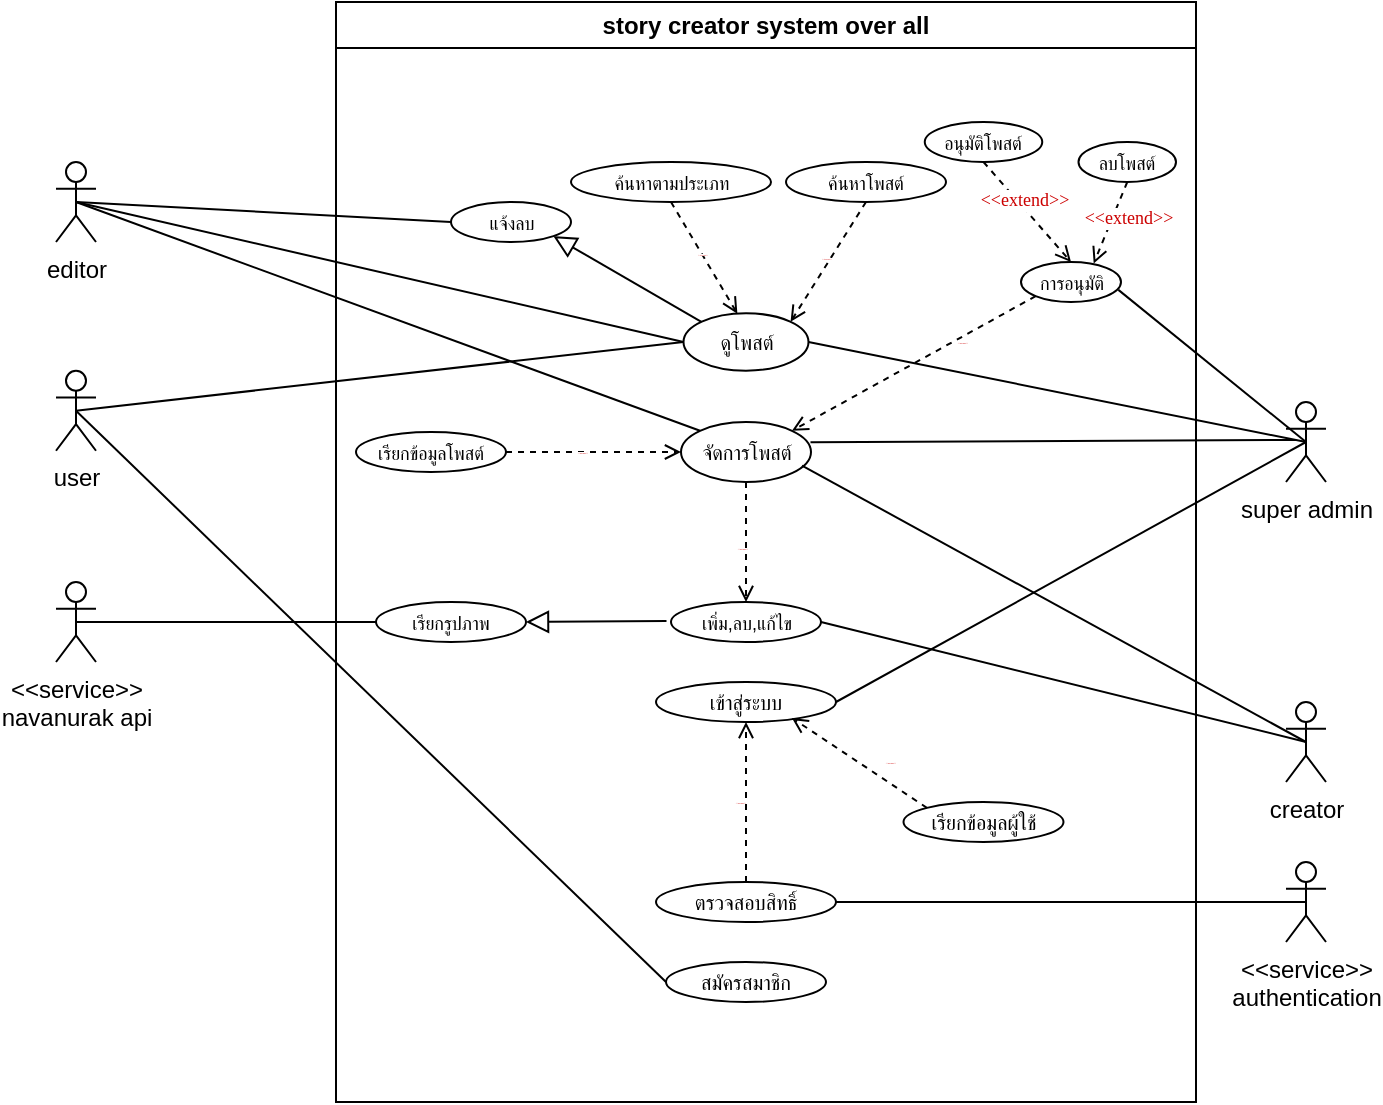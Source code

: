 <mxfile version="14.6.0" type="github">
  <diagram name="Page-1" id="e7e014a7-5840-1c2e-5031-d8a46d1fe8dd">
    <mxGraphModel dx="1878" dy="681" grid="1" gridSize="10" guides="1" tooltips="1" connect="1" arrows="1" fold="1" page="1" pageScale="1" pageWidth="1169" pageHeight="826" background="#ffffff" math="0" shadow="0">
      <root>
        <mxCell id="0" />
        <mxCell id="1" parent="0" />
        <mxCell id="2" value="story creator system over all" style="swimlane;whiteSpace=wrap" parent="1" vertex="1">
          <mxGeometry x="360" y="20" width="430" height="550" as="geometry" />
        </mxCell>
        <mxCell id="Cz4GhBqtjuzWgZA0urQM-53" value="&lt;span style=&quot;font-size: 10px&quot;&gt;ดูโพสต์&lt;/span&gt;" style="ellipse;whiteSpace=wrap;html=1;" vertex="1" parent="2">
          <mxGeometry x="173.75" y="155.62" width="62.5" height="28.75" as="geometry" />
        </mxCell>
        <mxCell id="Cz4GhBqtjuzWgZA0urQM-54" value="&lt;font style=&quot;font-size: 10px&quot;&gt;เข้าสู่ระบบ&lt;/font&gt;" style="ellipse;whiteSpace=wrap;html=1;" vertex="1" parent="2">
          <mxGeometry x="160" y="340" width="90" height="20" as="geometry" />
        </mxCell>
        <mxCell id="Cz4GhBqtjuzWgZA0urQM-55" value="&lt;font style=&quot;font-size: 10px&quot;&gt;สมัครสมาชิก&lt;/font&gt;" style="ellipse;whiteSpace=wrap;html=1;" vertex="1" parent="2">
          <mxGeometry x="165" y="480" width="80" height="20" as="geometry" />
        </mxCell>
        <mxCell id="Cz4GhBqtjuzWgZA0urQM-57" value="&lt;font style=&quot;font-size: 10px&quot;&gt;เรียกข้อมูลผู้ใช้&lt;/font&gt;" style="ellipse;whiteSpace=wrap;html=1;" vertex="1" parent="2">
          <mxGeometry x="283.75" y="400" width="80" height="20" as="geometry" />
        </mxCell>
        <mxCell id="Cz4GhBqtjuzWgZA0urQM-58" value="&lt;font style=&quot;font-size: 10px&quot;&gt;ตรวจสอบสิทธิ์&lt;/font&gt;" style="ellipse;whiteSpace=wrap;html=1;" vertex="1" parent="2">
          <mxGeometry x="160" y="440" width="90" height="20" as="geometry" />
        </mxCell>
        <mxCell id="Cz4GhBqtjuzWgZA0urQM-69" value="&amp;lt;&amp;lt;include&amp;gt;&amp;gt;" style="endArrow=open;endSize=6;dashed=1;html=1;entryX=0.5;entryY=1;entryDx=0;entryDy=0;exitX=0.5;exitY=0;exitDx=0;exitDy=0;rounded=1;strokeWidth=1;fontSize=1;fontFamily=Georgia;fontColor=#CC0000;spacing=8;spacingTop=5;spacingLeft=3;spacingBottom=5;spacingRight=9;labelBorderColor=none;" edge="1" parent="2" source="Cz4GhBqtjuzWgZA0urQM-58" target="Cz4GhBqtjuzWgZA0urQM-54">
          <mxGeometry width="160" relative="1" as="geometry">
            <mxPoint x="-70" y="370" as="sourcePoint" />
            <mxPoint x="90" y="370" as="targetPoint" />
            <mxPoint as="offset" />
          </mxGeometry>
        </mxCell>
        <mxCell id="Cz4GhBqtjuzWgZA0urQM-71" value="&amp;lt;&amp;lt;include&amp;gt;&amp;gt;" style="endArrow=open;endSize=6;dashed=1;html=1;exitX=0;exitY=0;exitDx=0;exitDy=0;rounded=1;strokeWidth=1;fontSize=1;fontFamily=Georgia;fontColor=#CC0000;spacing=8;spacingTop=5;spacingLeft=3;spacingBottom=5;spacingRight=9;labelBorderColor=none;entryX=0.755;entryY=0.898;entryDx=0;entryDy=0;entryPerimeter=0;" edge="1" parent="2" source="Cz4GhBqtjuzWgZA0urQM-57" target="Cz4GhBqtjuzWgZA0urQM-54">
          <mxGeometry x="-0.369" y="-11" width="160" relative="1" as="geometry">
            <mxPoint x="360.0" y="190" as="sourcePoint" />
            <mxPoint x="130" y="230" as="targetPoint" />
            <mxPoint as="offset" />
          </mxGeometry>
        </mxCell>
        <mxCell id="Cz4GhBqtjuzWgZA0urQM-77" value="&lt;font style=&quot;font-size: 9px&quot;&gt;ค้นหาตามประเภท&lt;/font&gt;" style="ellipse;whiteSpace=wrap;html=1;" vertex="1" parent="2">
          <mxGeometry x="117.5" y="80" width="100" height="20" as="geometry" />
        </mxCell>
        <mxCell id="Cz4GhBqtjuzWgZA0urQM-78" value="&amp;lt;&amp;lt;extend&amp;gt;&amp;gt;" style="endArrow=open;endSize=6;dashed=1;html=1;exitX=0.5;exitY=1;exitDx=0;exitDy=0;rounded=1;strokeWidth=1;fontSize=1;fontFamily=Georgia;fontColor=#CC0000;spacing=8;spacingTop=5;spacingLeft=3;spacingBottom=5;spacingRight=9;labelBorderColor=none;entryX=0.431;entryY=0.008;entryDx=0;entryDy=0;entryPerimeter=0;" edge="1" parent="2" source="Cz4GhBqtjuzWgZA0urQM-77" target="Cz4GhBqtjuzWgZA0urQM-53">
          <mxGeometry x="0.017" y="2" width="160" relative="1" as="geometry">
            <mxPoint x="70.0" y="190" as="sourcePoint" />
            <mxPoint x="176" y="83.18" as="targetPoint" />
            <mxPoint y="-1" as="offset" />
          </mxGeometry>
        </mxCell>
        <mxCell id="Cz4GhBqtjuzWgZA0urQM-96" value="&lt;span style=&quot;font-size: 9px&quot;&gt;ค้นหาโพสต์&lt;/span&gt;" style="ellipse;whiteSpace=wrap;html=1;" vertex="1" parent="2">
          <mxGeometry x="225" y="80" width="80" height="20" as="geometry" />
        </mxCell>
        <mxCell id="Cz4GhBqtjuzWgZA0urQM-97" value="&amp;lt;&amp;lt;extend&amp;gt;&amp;gt;" style="endArrow=open;endSize=6;dashed=1;html=1;exitX=0.5;exitY=1;exitDx=0;exitDy=0;rounded=1;strokeWidth=1;fontSize=1;fontFamily=Georgia;fontColor=#CC0000;spacing=8;spacingTop=5;spacingLeft=3;spacingBottom=5;spacingRight=9;labelBorderColor=none;entryX=1;entryY=0;entryDx=0;entryDy=0;" edge="1" parent="2" source="Cz4GhBqtjuzWgZA0urQM-96" target="Cz4GhBqtjuzWgZA0urQM-53">
          <mxGeometry x="-0.084" width="160" relative="1" as="geometry">
            <mxPoint x="165" y="60" as="sourcePoint" />
            <mxPoint x="220" y="130" as="targetPoint" />
            <mxPoint as="offset" />
          </mxGeometry>
        </mxCell>
        <mxCell id="Cz4GhBqtjuzWgZA0urQM-110" value="&lt;span style=&quot;font-size: 10px&quot;&gt;จัดการโพสต์&lt;/span&gt;" style="ellipse;whiteSpace=wrap;html=1;" vertex="1" parent="2">
          <mxGeometry x="172.5" y="210" width="65" height="30" as="geometry" />
        </mxCell>
        <mxCell id="Cz4GhBqtjuzWgZA0urQM-113" value="&lt;span style=&quot;font-size: 9px&quot;&gt;เรียกข้อมูลโพสต์&lt;/span&gt;" style="ellipse;whiteSpace=wrap;html=1;" vertex="1" parent="2">
          <mxGeometry x="10" y="215" width="75" height="20" as="geometry" />
        </mxCell>
        <mxCell id="Cz4GhBqtjuzWgZA0urQM-114" value="&amp;lt;&amp;lt;include&amp;gt;&amp;gt;" style="endArrow=open;endSize=6;dashed=1;html=1;exitX=1;exitY=0.5;exitDx=0;exitDy=0;rounded=1;strokeWidth=1;fontSize=1;fontFamily=Georgia;fontColor=#CC0000;spacing=8;spacingTop=5;spacingLeft=3;spacingBottom=5;spacingRight=9;labelBorderColor=none;entryX=0;entryY=0.5;entryDx=0;entryDy=0;" edge="1" parent="2" source="Cz4GhBqtjuzWgZA0urQM-113" target="Cz4GhBqtjuzWgZA0urQM-110">
          <mxGeometry x="-0.077" width="160" relative="1" as="geometry">
            <mxPoint x="110" y="320" as="sourcePoint" />
            <mxPoint x="170" y="320" as="targetPoint" />
            <mxPoint as="offset" />
          </mxGeometry>
        </mxCell>
        <mxCell id="Cz4GhBqtjuzWgZA0urQM-115" value="&lt;span style=&quot;font-size: 9px&quot;&gt;แจ้งลบ&lt;/span&gt;" style="ellipse;whiteSpace=wrap;html=1;" vertex="1" parent="2">
          <mxGeometry x="57.5" y="100" width="60" height="20" as="geometry" />
        </mxCell>
        <mxCell id="Cz4GhBqtjuzWgZA0urQM-124" value="&lt;span style=&quot;font-size: 9px&quot;&gt;เพิ่ม,ลบ,แก้ไข&lt;/span&gt;" style="ellipse;whiteSpace=wrap;html=1;" vertex="1" parent="2">
          <mxGeometry x="167.5" y="300" width="75" height="20" as="geometry" />
        </mxCell>
        <mxCell id="Cz4GhBqtjuzWgZA0urQM-125" value="&lt;span style=&quot;font-size: 9px&quot;&gt;การอนุมัติ&lt;/span&gt;" style="ellipse;whiteSpace=wrap;html=1;" vertex="1" parent="2">
          <mxGeometry x="342.5" y="130" width="50" height="20" as="geometry" />
        </mxCell>
        <mxCell id="Cz4GhBqtjuzWgZA0urQM-127" value="&amp;lt;&amp;lt;include&amp;gt;&amp;gt;" style="endArrow=open;endSize=6;dashed=1;html=1;exitX=0;exitY=1;exitDx=0;exitDy=0;rounded=1;strokeWidth=1;fontSize=1;fontFamily=Georgia;fontColor=#CC0000;spacing=8;spacingTop=5;spacingLeft=3;spacingBottom=5;spacingRight=9;labelBorderColor=none;entryX=1;entryY=0;entryDx=0;entryDy=0;" edge="1" parent="2" source="Cz4GhBqtjuzWgZA0urQM-125" target="Cz4GhBqtjuzWgZA0urQM-110">
          <mxGeometry x="-0.412" y="4" width="160" relative="1" as="geometry">
            <mxPoint x="130.0" y="50" as="sourcePoint" />
            <mxPoint x="186" y="93.18" as="targetPoint" />
            <mxPoint as="offset" />
          </mxGeometry>
        </mxCell>
        <mxCell id="Cz4GhBqtjuzWgZA0urQM-128" value="&amp;lt;&amp;lt;include&amp;gt;&amp;gt;" style="endArrow=open;endSize=6;dashed=1;html=1;rounded=1;strokeWidth=1;fontSize=1;fontFamily=Georgia;fontColor=#CC0000;spacing=8;spacingTop=5;spacingLeft=3;spacingBottom=5;spacingRight=9;labelBorderColor=none;entryX=0.5;entryY=0;entryDx=0;entryDy=0;startSize=4;exitX=0.5;exitY=1;exitDx=0;exitDy=0;" edge="1" parent="2" source="Cz4GhBqtjuzWgZA0urQM-110" target="Cz4GhBqtjuzWgZA0urQM-124">
          <mxGeometry x="0.084" y="1" width="160" relative="1" as="geometry">
            <mxPoint x="270" y="290" as="sourcePoint" />
            <mxPoint x="201.25" y="300" as="targetPoint" />
            <mxPoint as="offset" />
          </mxGeometry>
        </mxCell>
        <mxCell id="Cz4GhBqtjuzWgZA0urQM-142" value="&lt;span style=&quot;font-size: 9px&quot;&gt;อนุมัติโพสต์&lt;/span&gt;" style="ellipse;whiteSpace=wrap;html=1;" vertex="1" parent="2">
          <mxGeometry x="294.38" y="60" width="58.75" height="20" as="geometry" />
        </mxCell>
        <mxCell id="Cz4GhBqtjuzWgZA0urQM-143" value="&lt;font style=&quot;font-size: 9px&quot;&gt;&amp;lt;&amp;lt;extend&amp;gt;&amp;gt;&lt;/font&gt;" style="endArrow=open;endSize=6;dashed=1;html=1;exitX=0.5;exitY=1;exitDx=0;exitDy=0;rounded=1;strokeWidth=1;fontSize=1;fontFamily=Georgia;fontColor=#CC0000;spacing=8;spacingTop=5;spacingLeft=3;spacingBottom=5;spacingRight=9;labelBorderColor=none;entryX=0.5;entryY=0;entryDx=0;entryDy=0;startSize=4;" edge="1" parent="2" source="Cz4GhBqtjuzWgZA0urQM-142" target="Cz4GhBqtjuzWgZA0urQM-125">
          <mxGeometry x="-0.116" y="5" width="160" relative="1" as="geometry">
            <mxPoint x="100" y="260" as="sourcePoint" />
            <mxPoint x="186.195" y="293.017" as="targetPoint" />
            <mxPoint as="offset" />
          </mxGeometry>
        </mxCell>
        <mxCell id="Cz4GhBqtjuzWgZA0urQM-144" value="&lt;span style=&quot;font-size: 9px&quot;&gt;ลบโพสต์&lt;/span&gt;" style="ellipse;whiteSpace=wrap;html=1;" vertex="1" parent="2">
          <mxGeometry x="371.25" y="70" width="48.75" height="20" as="geometry" />
        </mxCell>
        <mxCell id="Cz4GhBqtjuzWgZA0urQM-145" value="&lt;font style=&quot;font-size: 9px&quot;&gt;&amp;lt;&amp;lt;extend&amp;gt;&amp;gt;&lt;/font&gt;" style="endArrow=open;endSize=6;dashed=1;html=1;exitX=0.5;exitY=1;exitDx=0;exitDy=0;rounded=1;strokeWidth=1;fontSize=1;fontFamily=Georgia;fontColor=#CC0000;spacing=8;spacingTop=5;spacingLeft=3;spacingBottom=5;spacingRight=9;labelBorderColor=none;entryX=0.727;entryY=0.037;entryDx=0;entryDy=0;startSize=4;entryPerimeter=0;" edge="1" parent="2" source="Cz4GhBqtjuzWgZA0urQM-144" target="Cz4GhBqtjuzWgZA0urQM-125">
          <mxGeometry x="-0.303" y="10" width="160" relative="1" as="geometry">
            <mxPoint x="340.005" y="100" as="sourcePoint" />
            <mxPoint x="340" y="130" as="targetPoint" />
            <mxPoint as="offset" />
          </mxGeometry>
        </mxCell>
        <mxCell id="Cz4GhBqtjuzWgZA0urQM-176" value="&lt;span style=&quot;font-size: 9px&quot;&gt;เรียกรูปภาพ&lt;/span&gt;" style="ellipse;whiteSpace=wrap;html=1;" vertex="1" parent="2">
          <mxGeometry x="20" y="300" width="75" height="20" as="geometry" />
        </mxCell>
        <mxCell id="Cz4GhBqtjuzWgZA0urQM-179" value="" style="endArrow=block;endSize=9;endFill=0;html=1;fontFamily=Georgia;fontSize=1;fontColor=#CC0000;strokeWidth=1;exitX=0;exitY=0;exitDx=0;exitDy=0;entryX=1;entryY=1;entryDx=0;entryDy=0;spacing=-4;" edge="1" parent="2" source="Cz4GhBqtjuzWgZA0urQM-53" target="Cz4GhBqtjuzWgZA0urQM-115">
          <mxGeometry width="160" relative="1" as="geometry">
            <mxPoint x="60" y="70" as="sourcePoint" />
            <mxPoint x="220" y="70" as="targetPoint" />
          </mxGeometry>
        </mxCell>
        <mxCell id="Cz4GhBqtjuzWgZA0urQM-180" value="" style="endArrow=block;endSize=9;endFill=0;html=1;fontFamily=Georgia;fontSize=1;fontColor=#CC0000;strokeWidth=1;exitX=-0.03;exitY=0.477;exitDx=0;exitDy=0;entryX=1;entryY=0.5;entryDx=0;entryDy=0;spacing=-4;exitPerimeter=0;" edge="1" parent="2" source="Cz4GhBqtjuzWgZA0urQM-124" target="Cz4GhBqtjuzWgZA0urQM-176">
          <mxGeometry width="160" relative="1" as="geometry">
            <mxPoint x="192.96" y="169.804" as="sourcePoint" />
            <mxPoint x="118.713" y="127.071" as="targetPoint" />
          </mxGeometry>
        </mxCell>
        <mxCell id="Cz4GhBqtjuzWgZA0urQM-41" value="creator" style="shape=umlActor;verticalLabelPosition=bottom;verticalAlign=top;html=1;outlineConnect=0;" vertex="1" parent="1">
          <mxGeometry x="835" y="370" width="20" height="40" as="geometry" />
        </mxCell>
        <mxCell id="Cz4GhBqtjuzWgZA0urQM-44" value="user" style="shape=umlActor;verticalLabelPosition=bottom;verticalAlign=top;html=1;outlineConnect=0;" vertex="1" parent="1">
          <mxGeometry x="220" y="204.37" width="20" height="40" as="geometry" />
        </mxCell>
        <mxCell id="Cz4GhBqtjuzWgZA0urQM-47" value="editor" style="shape=umlActor;verticalLabelPosition=bottom;verticalAlign=top;html=1;outlineConnect=0;" vertex="1" parent="1">
          <mxGeometry x="220" y="100" width="20" height="40" as="geometry" />
        </mxCell>
        <mxCell id="Cz4GhBqtjuzWgZA0urQM-50" value="super admin" style="shape=umlActor;verticalLabelPosition=bottom;verticalAlign=top;html=1;outlineConnect=0;" vertex="1" parent="1">
          <mxGeometry x="835" y="220" width="20" height="40" as="geometry" />
        </mxCell>
        <mxCell id="Cz4GhBqtjuzWgZA0urQM-83" value="" style="endArrow=none;html=1;fontFamily=Georgia;fontSize=1;fontColor=#CC0000;strokeWidth=1;entryX=0.5;entryY=0.5;entryDx=0;entryDy=0;entryPerimeter=0;exitX=0;exitY=0.5;exitDx=0;exitDy=0;" edge="1" parent="1" source="Cz4GhBqtjuzWgZA0urQM-53" target="Cz4GhBqtjuzWgZA0urQM-44">
          <mxGeometry width="50" height="50" relative="1" as="geometry">
            <mxPoint x="420" y="177" as="sourcePoint" />
            <mxPoint x="150" y="260" as="targetPoint" />
          </mxGeometry>
        </mxCell>
        <mxCell id="Cz4GhBqtjuzWgZA0urQM-93" value="" style="endArrow=none;html=1;fontFamily=Georgia;fontSize=1;fontColor=#CC0000;strokeWidth=1;entryX=1;entryY=0.5;entryDx=0;entryDy=0;exitX=0.5;exitY=0.5;exitDx=0;exitDy=0;exitPerimeter=0;" edge="1" parent="1" source="Cz4GhBqtjuzWgZA0urQM-50" target="Cz4GhBqtjuzWgZA0urQM-53">
          <mxGeometry width="50" height="50" relative="1" as="geometry">
            <mxPoint x="840" y="228" as="sourcePoint" />
            <mxPoint x="555" y="200.0" as="targetPoint" />
          </mxGeometry>
        </mxCell>
        <mxCell id="Cz4GhBqtjuzWgZA0urQM-102" value="&amp;lt;&amp;lt;service&amp;gt;&amp;gt;&lt;br&gt;authentication" style="shape=umlActor;verticalLabelPosition=bottom;verticalAlign=top;html=1;outlineConnect=0;" vertex="1" parent="1">
          <mxGeometry x="835" y="450" width="20" height="40" as="geometry" />
        </mxCell>
        <mxCell id="Cz4GhBqtjuzWgZA0urQM-108" value="" style="endArrow=none;html=1;fontFamily=Georgia;fontSize=1;fontColor=#CC0000;strokeWidth=1;entryX=1;entryY=0.5;entryDx=0;entryDy=0;exitX=0.5;exitY=0.5;exitDx=0;exitDy=0;exitPerimeter=0;" edge="1" parent="1" source="Cz4GhBqtjuzWgZA0urQM-102" target="Cz4GhBqtjuzWgZA0urQM-58">
          <mxGeometry width="50" height="50" relative="1" as="geometry">
            <mxPoint x="855" y="240" as="sourcePoint" />
            <mxPoint x="540" y="270" as="targetPoint" />
          </mxGeometry>
        </mxCell>
        <mxCell id="Cz4GhBqtjuzWgZA0urQM-112" value="" style="endArrow=none;html=1;fontFamily=Georgia;fontSize=1;fontColor=#CC0000;strokeWidth=1;entryX=0.996;entryY=0.336;entryDx=0;entryDy=0;entryPerimeter=0;" edge="1" parent="1" target="Cz4GhBqtjuzWgZA0urQM-110">
          <mxGeometry width="50" height="50" relative="1" as="geometry">
            <mxPoint x="840" y="239" as="sourcePoint" />
            <mxPoint x="620" y="340" as="targetPoint" />
          </mxGeometry>
        </mxCell>
        <mxCell id="Cz4GhBqtjuzWgZA0urQM-117" value="" style="endArrow=none;html=1;fontFamily=Georgia;fontSize=1;fontColor=#CC0000;strokeWidth=1;entryX=0.5;entryY=0.5;entryDx=0;entryDy=0;entryPerimeter=0;exitX=0;exitY=0.5;exitDx=0;exitDy=0;" edge="1" parent="1" source="Cz4GhBqtjuzWgZA0urQM-53" target="Cz4GhBqtjuzWgZA0urQM-47">
          <mxGeometry width="50" height="50" relative="1" as="geometry">
            <mxPoint x="543.75" y="199.995" as="sourcePoint" />
            <mxPoint x="185.0" y="200" as="targetPoint" />
          </mxGeometry>
        </mxCell>
        <mxCell id="Cz4GhBqtjuzWgZA0urQM-118" value="" style="endArrow=none;html=1;fontFamily=Georgia;fontSize=1;fontColor=#CC0000;strokeWidth=1;entryX=0.5;entryY=0.5;entryDx=0;entryDy=0;entryPerimeter=0;exitX=0;exitY=0;exitDx=0;exitDy=0;" edge="1" parent="1" source="Cz4GhBqtjuzWgZA0urQM-110" target="Cz4GhBqtjuzWgZA0urQM-47">
          <mxGeometry width="50" height="50" relative="1" as="geometry">
            <mxPoint x="543.75" y="199.995" as="sourcePoint" />
            <mxPoint x="275.0" y="95" as="targetPoint" />
          </mxGeometry>
        </mxCell>
        <mxCell id="Cz4GhBqtjuzWgZA0urQM-119" value="" style="endArrow=none;html=1;fontFamily=Georgia;fontSize=1;fontColor=#CC0000;strokeWidth=1;exitX=0;exitY=0.5;exitDx=0;exitDy=0;entryX=0.5;entryY=0.5;entryDx=0;entryDy=0;entryPerimeter=0;" edge="1" parent="1" source="Cz4GhBqtjuzWgZA0urQM-115" target="Cz4GhBqtjuzWgZA0urQM-47">
          <mxGeometry width="50" height="50" relative="1" as="geometry">
            <mxPoint x="539.363" y="244.479" as="sourcePoint" />
            <mxPoint x="270" y="90" as="targetPoint" />
          </mxGeometry>
        </mxCell>
        <mxCell id="Cz4GhBqtjuzWgZA0urQM-126" value="" style="endArrow=none;html=1;fontFamily=Georgia;fontSize=1;fontColor=#CC0000;strokeWidth=1;exitX=0.5;exitY=0.5;exitDx=0;exitDy=0;exitPerimeter=0;entryX=0.974;entryY=0.697;entryDx=0;entryDy=0;entryPerimeter=0;" edge="1" parent="1" source="Cz4GhBqtjuzWgZA0urQM-50" target="Cz4GhBqtjuzWgZA0urQM-125">
          <mxGeometry width="50" height="50" relative="1" as="geometry">
            <mxPoint x="845" y="230" as="sourcePoint" />
            <mxPoint x="715" y="160" as="targetPoint" />
          </mxGeometry>
        </mxCell>
        <mxCell id="Cz4GhBqtjuzWgZA0urQM-160" value="" style="endArrow=none;html=1;fontFamily=Georgia;fontSize=1;fontColor=#CC0000;strokeWidth=1;entryX=0.931;entryY=0.727;entryDx=0;entryDy=0;exitX=0.5;exitY=0.5;exitDx=0;exitDy=0;exitPerimeter=0;entryPerimeter=0;" edge="1" parent="1" source="Cz4GhBqtjuzWgZA0urQM-41" target="Cz4GhBqtjuzWgZA0urQM-110">
          <mxGeometry width="50" height="50" relative="1" as="geometry">
            <mxPoint x="855" y="249" as="sourcePoint" />
            <mxPoint x="596.25" y="310" as="targetPoint" />
          </mxGeometry>
        </mxCell>
        <mxCell id="Cz4GhBqtjuzWgZA0urQM-165" value="" style="endArrow=none;html=1;fontFamily=Georgia;fontSize=1;fontColor=#CC0000;strokeWidth=1;entryX=1;entryY=0.5;entryDx=0;entryDy=0;" edge="1" parent="1" target="Cz4GhBqtjuzWgZA0urQM-124">
          <mxGeometry width="50" height="50" relative="1" as="geometry">
            <mxPoint x="845" y="390" as="sourcePoint" />
            <mxPoint x="719" y="290" as="targetPoint" />
          </mxGeometry>
        </mxCell>
        <mxCell id="Cz4GhBqtjuzWgZA0urQM-173" value="" style="endArrow=none;html=1;fontFamily=Georgia;fontSize=1;fontColor=#CC0000;strokeWidth=1;entryX=0.5;entryY=0.5;entryDx=0;entryDy=0;entryPerimeter=0;exitX=0;exitY=0.5;exitDx=0;exitDy=0;" edge="1" parent="1" source="Cz4GhBqtjuzWgZA0urQM-55" target="Cz4GhBqtjuzWgZA0urQM-44">
          <mxGeometry width="50" height="50" relative="1" as="geometry">
            <mxPoint x="543.75" y="199.995" as="sourcePoint" />
            <mxPoint x="240.0" y="234.37" as="targetPoint" />
          </mxGeometry>
        </mxCell>
        <mxCell id="Cz4GhBqtjuzWgZA0urQM-174" value="" style="endArrow=none;html=1;fontFamily=Georgia;fontSize=1;fontColor=#CC0000;strokeWidth=1;entryX=1;entryY=0.5;entryDx=0;entryDy=0;exitX=0.5;exitY=0.5;exitDx=0;exitDy=0;exitPerimeter=0;" edge="1" parent="1" source="Cz4GhBqtjuzWgZA0urQM-50" target="Cz4GhBqtjuzWgZA0urQM-54">
          <mxGeometry width="50" height="50" relative="1" as="geometry">
            <mxPoint x="855" y="480" as="sourcePoint" />
            <mxPoint x="620.0" y="480" as="targetPoint" />
          </mxGeometry>
        </mxCell>
        <mxCell id="Cz4GhBqtjuzWgZA0urQM-175" value="&amp;lt;&amp;lt;service&amp;gt;&amp;gt;&lt;br&gt;navanurak api" style="shape=umlActor;verticalLabelPosition=bottom;verticalAlign=top;html=1;outlineConnect=0;" vertex="1" parent="1">
          <mxGeometry x="220" y="310" width="20" height="40" as="geometry" />
        </mxCell>
        <mxCell id="Cz4GhBqtjuzWgZA0urQM-177" value="" style="endArrow=none;html=1;fontFamily=Georgia;fontSize=1;fontColor=#CC0000;strokeWidth=1;entryX=0.5;entryY=0.5;entryDx=0;entryDy=0;exitX=0;exitY=0.5;exitDx=0;exitDy=0;entryPerimeter=0;" edge="1" parent="1" source="Cz4GhBqtjuzWgZA0urQM-176" target="Cz4GhBqtjuzWgZA0urQM-175">
          <mxGeometry width="50" height="50" relative="1" as="geometry">
            <mxPoint x="855" y="480" as="sourcePoint" />
            <mxPoint x="620" y="480" as="targetPoint" />
          </mxGeometry>
        </mxCell>
      </root>
    </mxGraphModel>
  </diagram>
</mxfile>
